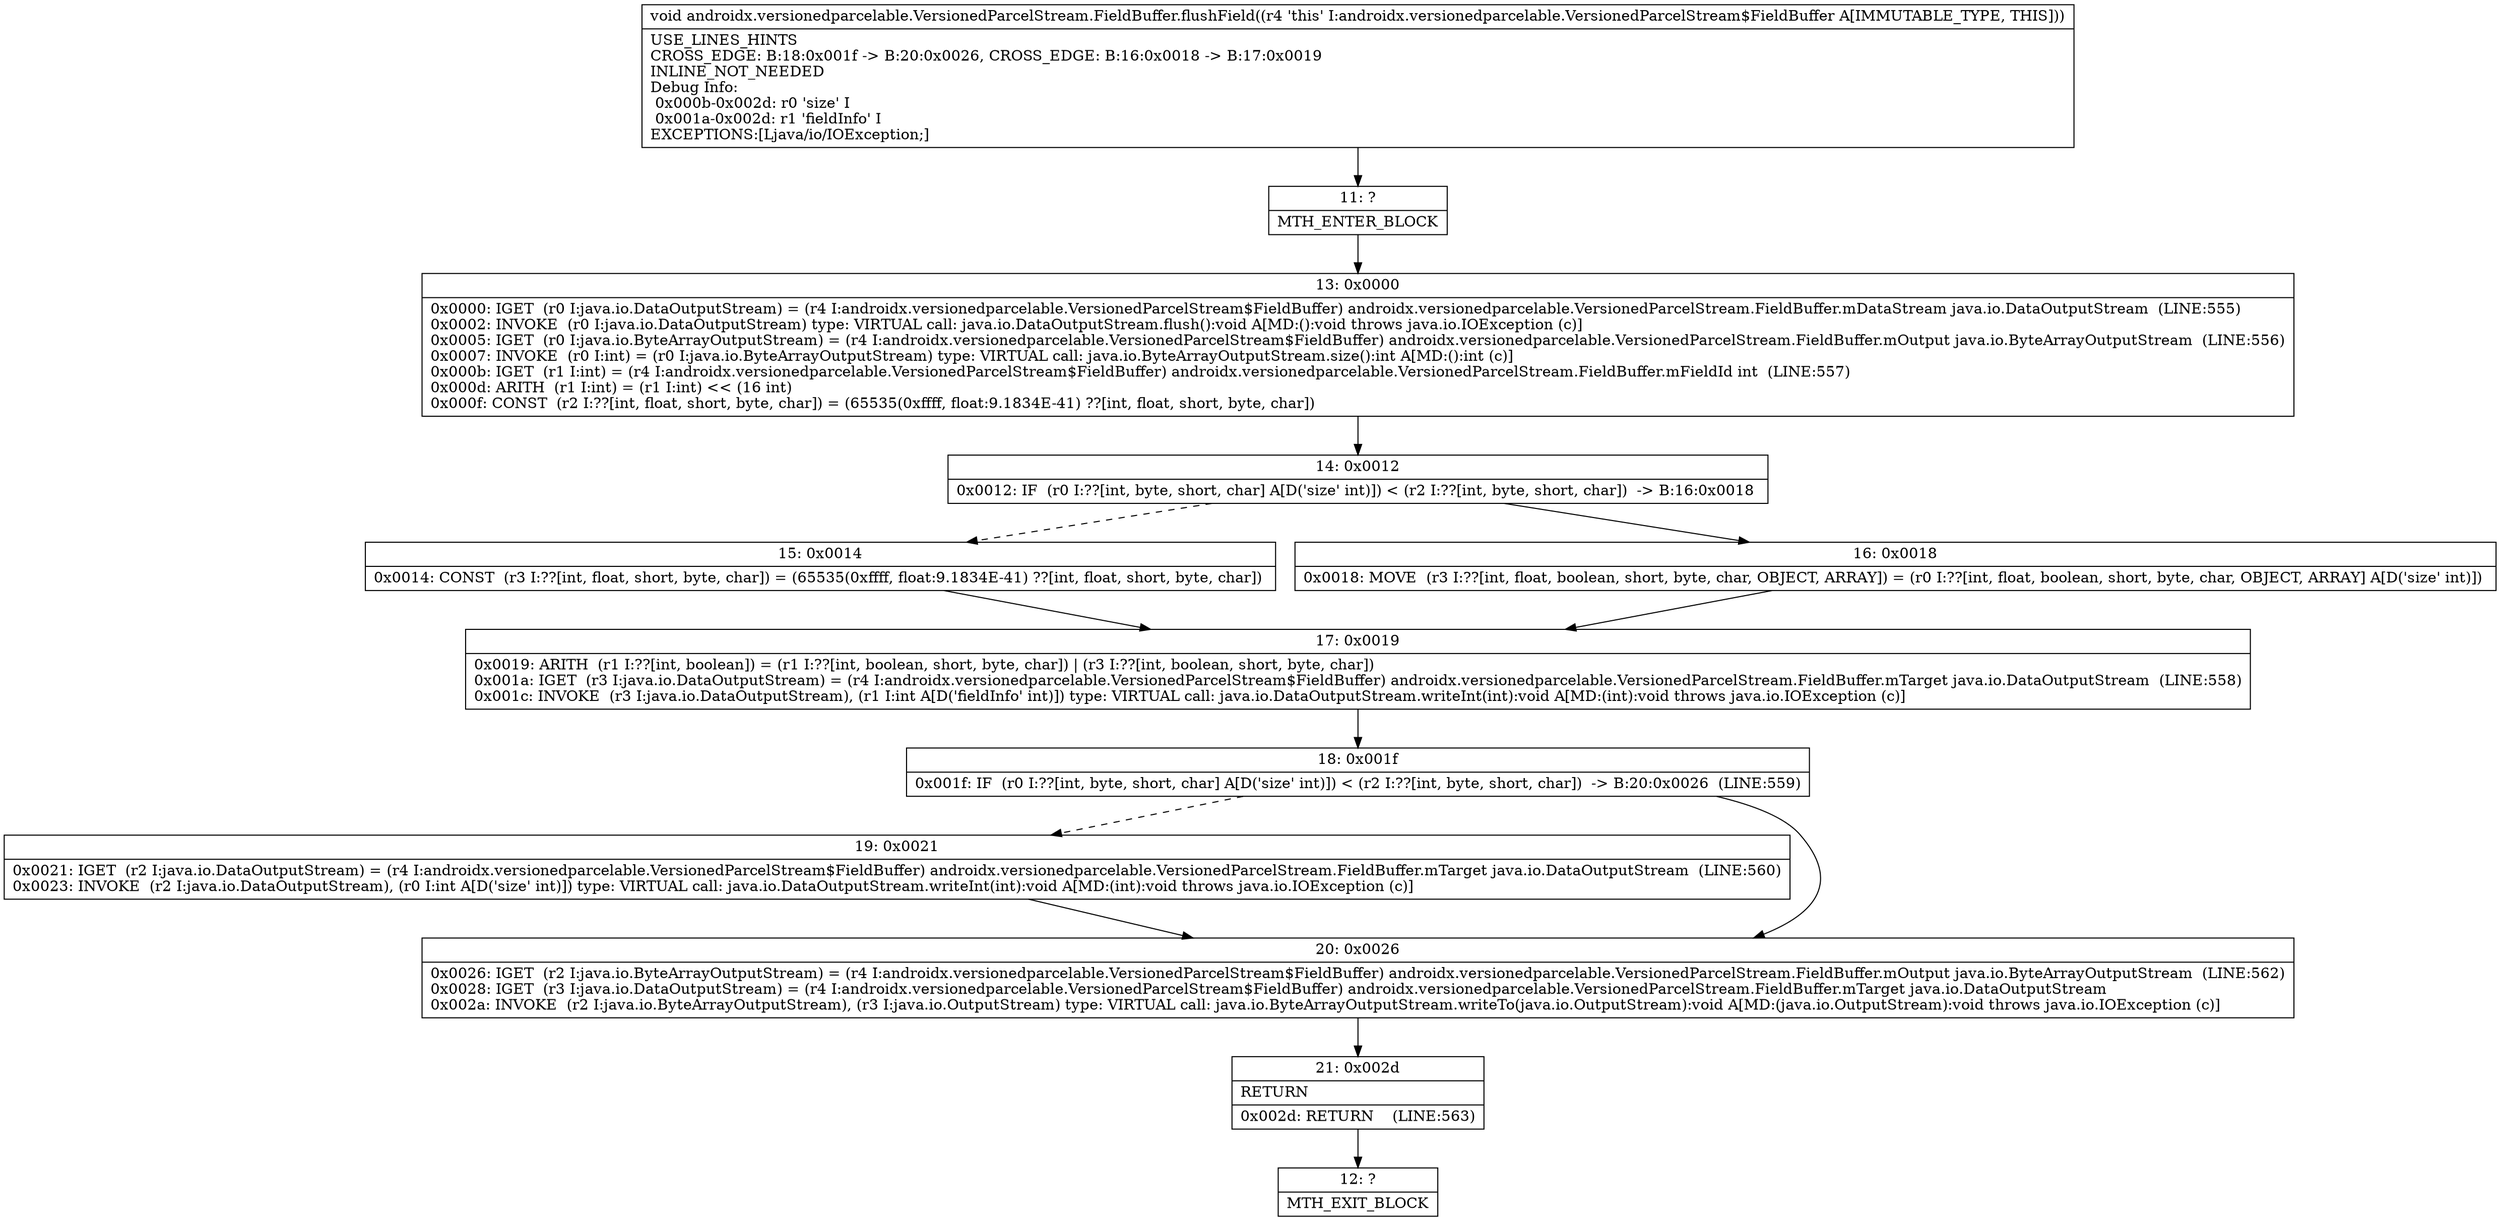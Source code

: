 digraph "CFG forandroidx.versionedparcelable.VersionedParcelStream.FieldBuffer.flushField()V" {
Node_11 [shape=record,label="{11\:\ ?|MTH_ENTER_BLOCK\l}"];
Node_13 [shape=record,label="{13\:\ 0x0000|0x0000: IGET  (r0 I:java.io.DataOutputStream) = (r4 I:androidx.versionedparcelable.VersionedParcelStream$FieldBuffer) androidx.versionedparcelable.VersionedParcelStream.FieldBuffer.mDataStream java.io.DataOutputStream  (LINE:555)\l0x0002: INVOKE  (r0 I:java.io.DataOutputStream) type: VIRTUAL call: java.io.DataOutputStream.flush():void A[MD:():void throws java.io.IOException (c)]\l0x0005: IGET  (r0 I:java.io.ByteArrayOutputStream) = (r4 I:androidx.versionedparcelable.VersionedParcelStream$FieldBuffer) androidx.versionedparcelable.VersionedParcelStream.FieldBuffer.mOutput java.io.ByteArrayOutputStream  (LINE:556)\l0x0007: INVOKE  (r0 I:int) = (r0 I:java.io.ByteArrayOutputStream) type: VIRTUAL call: java.io.ByteArrayOutputStream.size():int A[MD:():int (c)]\l0x000b: IGET  (r1 I:int) = (r4 I:androidx.versionedparcelable.VersionedParcelStream$FieldBuffer) androidx.versionedparcelable.VersionedParcelStream.FieldBuffer.mFieldId int  (LINE:557)\l0x000d: ARITH  (r1 I:int) = (r1 I:int) \<\< (16 int) \l0x000f: CONST  (r2 I:??[int, float, short, byte, char]) = (65535(0xffff, float:9.1834E\-41) ??[int, float, short, byte, char]) \l}"];
Node_14 [shape=record,label="{14\:\ 0x0012|0x0012: IF  (r0 I:??[int, byte, short, char] A[D('size' int)]) \< (r2 I:??[int, byte, short, char])  \-\> B:16:0x0018 \l}"];
Node_15 [shape=record,label="{15\:\ 0x0014|0x0014: CONST  (r3 I:??[int, float, short, byte, char]) = (65535(0xffff, float:9.1834E\-41) ??[int, float, short, byte, char]) \l}"];
Node_17 [shape=record,label="{17\:\ 0x0019|0x0019: ARITH  (r1 I:??[int, boolean]) = (r1 I:??[int, boolean, short, byte, char]) \| (r3 I:??[int, boolean, short, byte, char]) \l0x001a: IGET  (r3 I:java.io.DataOutputStream) = (r4 I:androidx.versionedparcelable.VersionedParcelStream$FieldBuffer) androidx.versionedparcelable.VersionedParcelStream.FieldBuffer.mTarget java.io.DataOutputStream  (LINE:558)\l0x001c: INVOKE  (r3 I:java.io.DataOutputStream), (r1 I:int A[D('fieldInfo' int)]) type: VIRTUAL call: java.io.DataOutputStream.writeInt(int):void A[MD:(int):void throws java.io.IOException (c)]\l}"];
Node_18 [shape=record,label="{18\:\ 0x001f|0x001f: IF  (r0 I:??[int, byte, short, char] A[D('size' int)]) \< (r2 I:??[int, byte, short, char])  \-\> B:20:0x0026  (LINE:559)\l}"];
Node_19 [shape=record,label="{19\:\ 0x0021|0x0021: IGET  (r2 I:java.io.DataOutputStream) = (r4 I:androidx.versionedparcelable.VersionedParcelStream$FieldBuffer) androidx.versionedparcelable.VersionedParcelStream.FieldBuffer.mTarget java.io.DataOutputStream  (LINE:560)\l0x0023: INVOKE  (r2 I:java.io.DataOutputStream), (r0 I:int A[D('size' int)]) type: VIRTUAL call: java.io.DataOutputStream.writeInt(int):void A[MD:(int):void throws java.io.IOException (c)]\l}"];
Node_20 [shape=record,label="{20\:\ 0x0026|0x0026: IGET  (r2 I:java.io.ByteArrayOutputStream) = (r4 I:androidx.versionedparcelable.VersionedParcelStream$FieldBuffer) androidx.versionedparcelable.VersionedParcelStream.FieldBuffer.mOutput java.io.ByteArrayOutputStream  (LINE:562)\l0x0028: IGET  (r3 I:java.io.DataOutputStream) = (r4 I:androidx.versionedparcelable.VersionedParcelStream$FieldBuffer) androidx.versionedparcelable.VersionedParcelStream.FieldBuffer.mTarget java.io.DataOutputStream \l0x002a: INVOKE  (r2 I:java.io.ByteArrayOutputStream), (r3 I:java.io.OutputStream) type: VIRTUAL call: java.io.ByteArrayOutputStream.writeTo(java.io.OutputStream):void A[MD:(java.io.OutputStream):void throws java.io.IOException (c)]\l}"];
Node_21 [shape=record,label="{21\:\ 0x002d|RETURN\l|0x002d: RETURN    (LINE:563)\l}"];
Node_12 [shape=record,label="{12\:\ ?|MTH_EXIT_BLOCK\l}"];
Node_16 [shape=record,label="{16\:\ 0x0018|0x0018: MOVE  (r3 I:??[int, float, boolean, short, byte, char, OBJECT, ARRAY]) = (r0 I:??[int, float, boolean, short, byte, char, OBJECT, ARRAY] A[D('size' int)]) \l}"];
MethodNode[shape=record,label="{void androidx.versionedparcelable.VersionedParcelStream.FieldBuffer.flushField((r4 'this' I:androidx.versionedparcelable.VersionedParcelStream$FieldBuffer A[IMMUTABLE_TYPE, THIS]))  | USE_LINES_HINTS\lCROSS_EDGE: B:18:0x001f \-\> B:20:0x0026, CROSS_EDGE: B:16:0x0018 \-\> B:17:0x0019\lINLINE_NOT_NEEDED\lDebug Info:\l  0x000b\-0x002d: r0 'size' I\l  0x001a\-0x002d: r1 'fieldInfo' I\lEXCEPTIONS:[Ljava\/io\/IOException;]\l}"];
MethodNode -> Node_11;Node_11 -> Node_13;
Node_13 -> Node_14;
Node_14 -> Node_15[style=dashed];
Node_14 -> Node_16;
Node_15 -> Node_17;
Node_17 -> Node_18;
Node_18 -> Node_19[style=dashed];
Node_18 -> Node_20;
Node_19 -> Node_20;
Node_20 -> Node_21;
Node_21 -> Node_12;
Node_16 -> Node_17;
}

